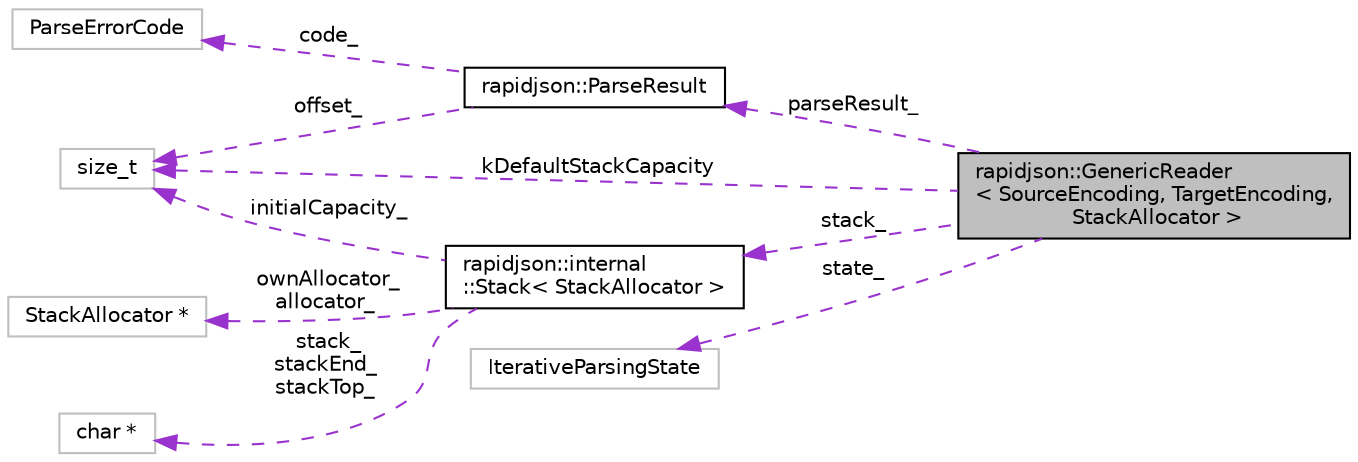 digraph "rapidjson::GenericReader&lt; SourceEncoding, TargetEncoding, StackAllocator &gt;"
{
 // INTERACTIVE_SVG=YES
 // LATEX_PDF_SIZE
  edge [fontname="Helvetica",fontsize="10",labelfontname="Helvetica",labelfontsize="10"];
  node [fontname="Helvetica",fontsize="10",shape=record];
  rankdir="LR";
  Node1 [label="rapidjson::GenericReader\l\< SourceEncoding, TargetEncoding,\l StackAllocator \>",height=0.2,width=0.4,color="black", fillcolor="grey75", style="filled", fontcolor="black",tooltip="SAX-style JSON parser. Use Reader for UTF8 encoding and default allocator."];
  Node2 -> Node1 [dir="back",color="darkorchid3",fontsize="10",style="dashed",label=" parseResult_" ,fontname="Helvetica"];
  Node2 [label="rapidjson::ParseResult",height=0.2,width=0.4,color="black", fillcolor="white", style="filled",URL="$structrapidjson_1_1_parse_result.html",tooltip="Result of parsing (wraps ParseErrorCode)"];
  Node3 -> Node2 [dir="back",color="darkorchid3",fontsize="10",style="dashed",label=" code_" ,fontname="Helvetica"];
  Node3 [label="ParseErrorCode",height=0.2,width=0.4,color="grey75", fillcolor="white", style="filled",tooltip=" "];
  Node4 -> Node2 [dir="back",color="darkorchid3",fontsize="10",style="dashed",label=" offset_" ,fontname="Helvetica"];
  Node4 [label="size_t",height=0.2,width=0.4,color="grey75", fillcolor="white", style="filled",tooltip=" "];
  Node5 -> Node1 [dir="back",color="darkorchid3",fontsize="10",style="dashed",label=" state_" ,fontname="Helvetica"];
  Node5 [label="IterativeParsingState",height=0.2,width=0.4,color="grey75", fillcolor="white", style="filled",tooltip=" "];
  Node6 -> Node1 [dir="back",color="darkorchid3",fontsize="10",style="dashed",label=" stack_" ,fontname="Helvetica"];
  Node6 [label="rapidjson::internal\l::Stack\< StackAllocator \>",height=0.2,width=0.4,color="black", fillcolor="white", style="filled",URL="$classrapidjson_1_1internal_1_1_stack.html",tooltip=" "];
  Node7 -> Node6 [dir="back",color="darkorchid3",fontsize="10",style="dashed",label=" ownAllocator_\nallocator_" ,fontname="Helvetica"];
  Node7 [label="StackAllocator *",height=0.2,width=0.4,color="grey75", fillcolor="white", style="filled",tooltip=" "];
  Node4 -> Node6 [dir="back",color="darkorchid3",fontsize="10",style="dashed",label=" initialCapacity_" ,fontname="Helvetica"];
  Node8 -> Node6 [dir="back",color="darkorchid3",fontsize="10",style="dashed",label=" stack_\nstackEnd_\nstackTop_" ,fontname="Helvetica"];
  Node8 [label="char *",height=0.2,width=0.4,color="grey75", fillcolor="white", style="filled",tooltip=" "];
  Node4 -> Node1 [dir="back",color="darkorchid3",fontsize="10",style="dashed",label=" kDefaultStackCapacity" ,fontname="Helvetica"];
}

